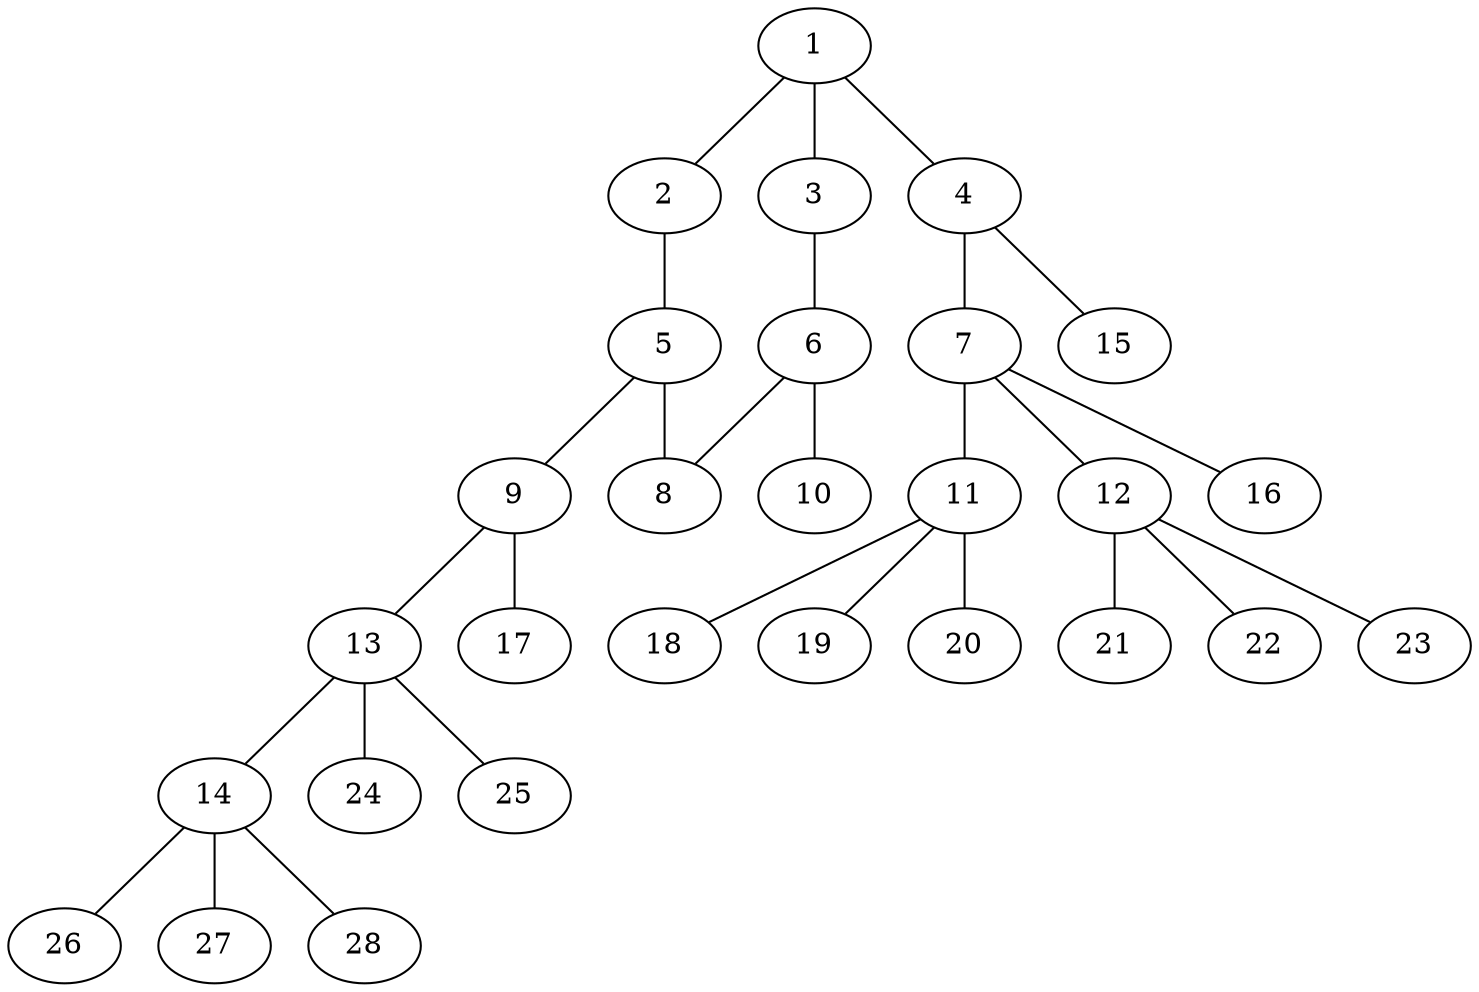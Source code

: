 graph molecule_2388 {
	1	 [chem=C];
	2	 [chem=N];
	1 -- 2	 [valence=1];
	3	 [chem=N];
	1 -- 3	 [valence=2];
	4	 [chem=N];
	1 -- 4	 [valence=1];
	5	 [chem=C];
	2 -- 5	 [valence=2];
	6	 [chem=C];
	3 -- 6	 [valence=1];
	7	 [chem=C];
	4 -- 7	 [valence=1];
	15	 [chem=H];
	4 -- 15	 [valence=1];
	8	 [chem=N];
	5 -- 8	 [valence=1];
	9	 [chem=N];
	5 -- 9	 [valence=1];
	6 -- 8	 [valence=2];
	10	 [chem=Cl];
	6 -- 10	 [valence=1];
	11	 [chem=C];
	7 -- 11	 [valence=1];
	12	 [chem=C];
	7 -- 12	 [valence=1];
	16	 [chem=H];
	7 -- 16	 [valence=1];
	13	 [chem=C];
	9 -- 13	 [valence=1];
	17	 [chem=H];
	9 -- 17	 [valence=1];
	18	 [chem=H];
	11 -- 18	 [valence=1];
	19	 [chem=H];
	11 -- 19	 [valence=1];
	20	 [chem=H];
	11 -- 20	 [valence=1];
	21	 [chem=H];
	12 -- 21	 [valence=1];
	22	 [chem=H];
	12 -- 22	 [valence=1];
	23	 [chem=H];
	12 -- 23	 [valence=1];
	14	 [chem=C];
	13 -- 14	 [valence=1];
	24	 [chem=H];
	13 -- 24	 [valence=1];
	25	 [chem=H];
	13 -- 25	 [valence=1];
	26	 [chem=H];
	14 -- 26	 [valence=1];
	27	 [chem=H];
	14 -- 27	 [valence=1];
	28	 [chem=H];
	14 -- 28	 [valence=1];
}
